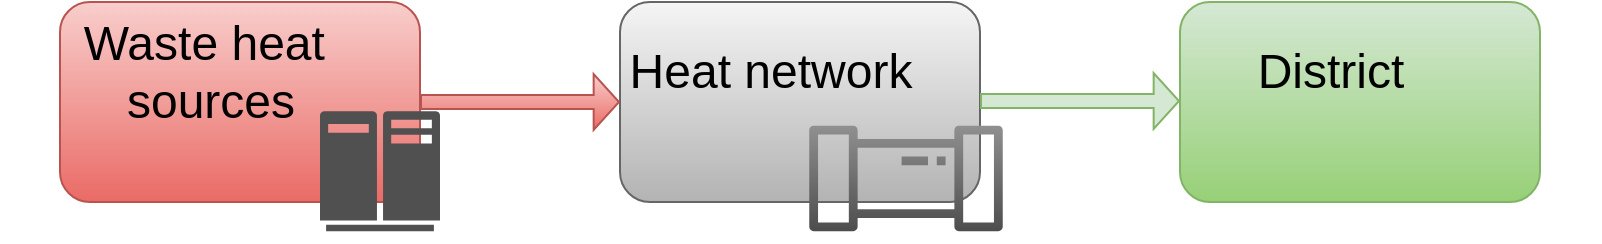 <mxfile version="27.0.5">
  <diagram name="Page-1" id="-Vk95npZi8JgCMtbpIv_">
    <mxGraphModel dx="1426" dy="905" grid="0" gridSize="10" guides="1" tooltips="1" connect="1" arrows="1" fold="1" page="1" pageScale="1" pageWidth="827" pageHeight="1169" math="0" shadow="0">
      <root>
        <mxCell id="0" />
        <mxCell id="1" parent="0" />
        <mxCell id="XhBf5jvdrKggiifJzzgr-2" value="" style="rounded=1;whiteSpace=wrap;html=1;fillColor=#f8cecc;strokeColor=#b85450;gradientColor=#ea6b66;" vertex="1" parent="1">
          <mxGeometry x="40" y="350" width="180" height="100" as="geometry" />
        </mxCell>
        <mxCell id="XhBf5jvdrKggiifJzzgr-8" value="" style="rounded=1;whiteSpace=wrap;html=1;fillColor=#f5f5f5;strokeColor=#666666;gradientColor=#b3b3b3;" vertex="1" parent="1">
          <mxGeometry x="320" y="350" width="180" height="100" as="geometry" />
        </mxCell>
        <mxCell id="XhBf5jvdrKggiifJzzgr-9" value="" style="rounded=1;whiteSpace=wrap;html=1;fillColor=#d5e8d4;strokeColor=#82b366;gradientColor=#97d077;" vertex="1" parent="1">
          <mxGeometry x="600" y="350" width="180" height="100" as="geometry" />
        </mxCell>
        <mxCell id="XhBf5jvdrKggiifJzzgr-10" value="" style="shape=image;html=1;verticalAlign=top;verticalLabelPosition=bottom;labelBackgroundColor=#ffffff;imageAspect=0;aspect=fixed;image=https://cdn2.iconfinder.com/data/icons/boxicons-regular-vol-1/24/bx-building-house-128.png" vertex="1" parent="1">
          <mxGeometry x="710" y="370" width="100" height="100" as="geometry" />
        </mxCell>
        <mxCell id="XhBf5jvdrKggiifJzzgr-11" value="" style="sketch=0;outlineConnect=0;fillColor=#909090;strokeColor=#272727;dashed=0;verticalLabelPosition=bottom;verticalAlign=top;align=center;html=1;fontSize=12;fontStyle=0;aspect=fixed;pointerEvents=1;shape=mxgraph.aws4.iot_analytics_pipeline;gradientColor=#4D4D4D;" vertex="1" parent="1">
          <mxGeometry x="414" y="411.85" width="98" height="52.77" as="geometry" />
        </mxCell>
        <mxCell id="XhBf5jvdrKggiifJzzgr-12" value="" style="sketch=0;pointerEvents=1;shadow=0;dashed=0;html=1;strokeColor=none;fillColor=#505050;labelPosition=center;verticalLabelPosition=bottom;verticalAlign=top;outlineConnect=0;align=center;shape=mxgraph.office.servers.mainframe_host;" vertex="1" parent="1">
          <mxGeometry x="170" y="404.62" width="60" height="60" as="geometry" />
        </mxCell>
        <mxCell id="XhBf5jvdrKggiifJzzgr-13" value="" style="shape=image;html=1;verticalAlign=top;verticalLabelPosition=bottom;labelBackgroundColor=#ffffff;imageAspect=0;aspect=fixed;image=https://cdn2.iconfinder.com/data/icons/bitsies/128/Fire-128.png" vertex="1" parent="1">
          <mxGeometry x="10" y="384.62" width="80" height="80" as="geometry" />
        </mxCell>
        <mxCell id="XhBf5jvdrKggiifJzzgr-14" value="&lt;font style=&quot;font-size: 24px;&quot;&gt;Waste heat&amp;nbsp;&lt;/font&gt;&lt;div&gt;&lt;font style=&quot;font-size: 24px;&quot;&gt;sources&lt;/font&gt;&lt;/div&gt;" style="text;html=1;align=center;verticalAlign=middle;resizable=0;points=[];autosize=1;strokeColor=none;fillColor=none;" vertex="1" parent="1">
          <mxGeometry x="40" y="350" width="150" height="70" as="geometry" />
        </mxCell>
        <mxCell id="XhBf5jvdrKggiifJzzgr-15" value="" style="shape=flexArrow;endArrow=classic;html=1;rounded=0;exitX=1;exitY=0.5;exitDx=0;exitDy=0;entryX=0;entryY=0.5;entryDx=0;entryDy=0;width=7;endSize=3.89;fillColor=#f8cecc;strokeColor=#b85450;gradientColor=#ea6b66;" edge="1" parent="1" source="XhBf5jvdrKggiifJzzgr-2" target="XhBf5jvdrKggiifJzzgr-8">
          <mxGeometry width="50" height="50" relative="1" as="geometry">
            <mxPoint x="390" y="470" as="sourcePoint" />
            <mxPoint x="440" y="420" as="targetPoint" />
          </mxGeometry>
        </mxCell>
        <mxCell id="XhBf5jvdrKggiifJzzgr-16" value="" style="shape=flexArrow;endArrow=classic;html=1;rounded=0;exitX=1;exitY=0.5;exitDx=0;exitDy=0;entryX=0;entryY=0.5;entryDx=0;entryDy=0;width=7;endSize=3.89;fillColor=#d5e8d4;strokeColor=#82b366;" edge="1" parent="1">
          <mxGeometry width="50" height="50" relative="1" as="geometry">
            <mxPoint x="500" y="399.5" as="sourcePoint" />
            <mxPoint x="600" y="399.5" as="targetPoint" />
          </mxGeometry>
        </mxCell>
        <mxCell id="XhBf5jvdrKggiifJzzgr-17" value="&lt;div&gt;&lt;font style=&quot;font-size: 24px;&quot;&gt;Heat network&lt;/font&gt;&lt;/div&gt;" style="text;html=1;align=center;verticalAlign=middle;resizable=0;points=[];autosize=1;strokeColor=none;fillColor=none;" vertex="1" parent="1">
          <mxGeometry x="315" y="365" width="160" height="40" as="geometry" />
        </mxCell>
        <mxCell id="XhBf5jvdrKggiifJzzgr-18" value="&lt;span style=&quot;font-size: 24px;&quot;&gt;District&lt;/span&gt;" style="text;html=1;align=center;verticalAlign=middle;resizable=0;points=[];autosize=1;strokeColor=none;fillColor=none;" vertex="1" parent="1">
          <mxGeometry x="625" y="365" width="100" height="40" as="geometry" />
        </mxCell>
      </root>
    </mxGraphModel>
  </diagram>
</mxfile>
